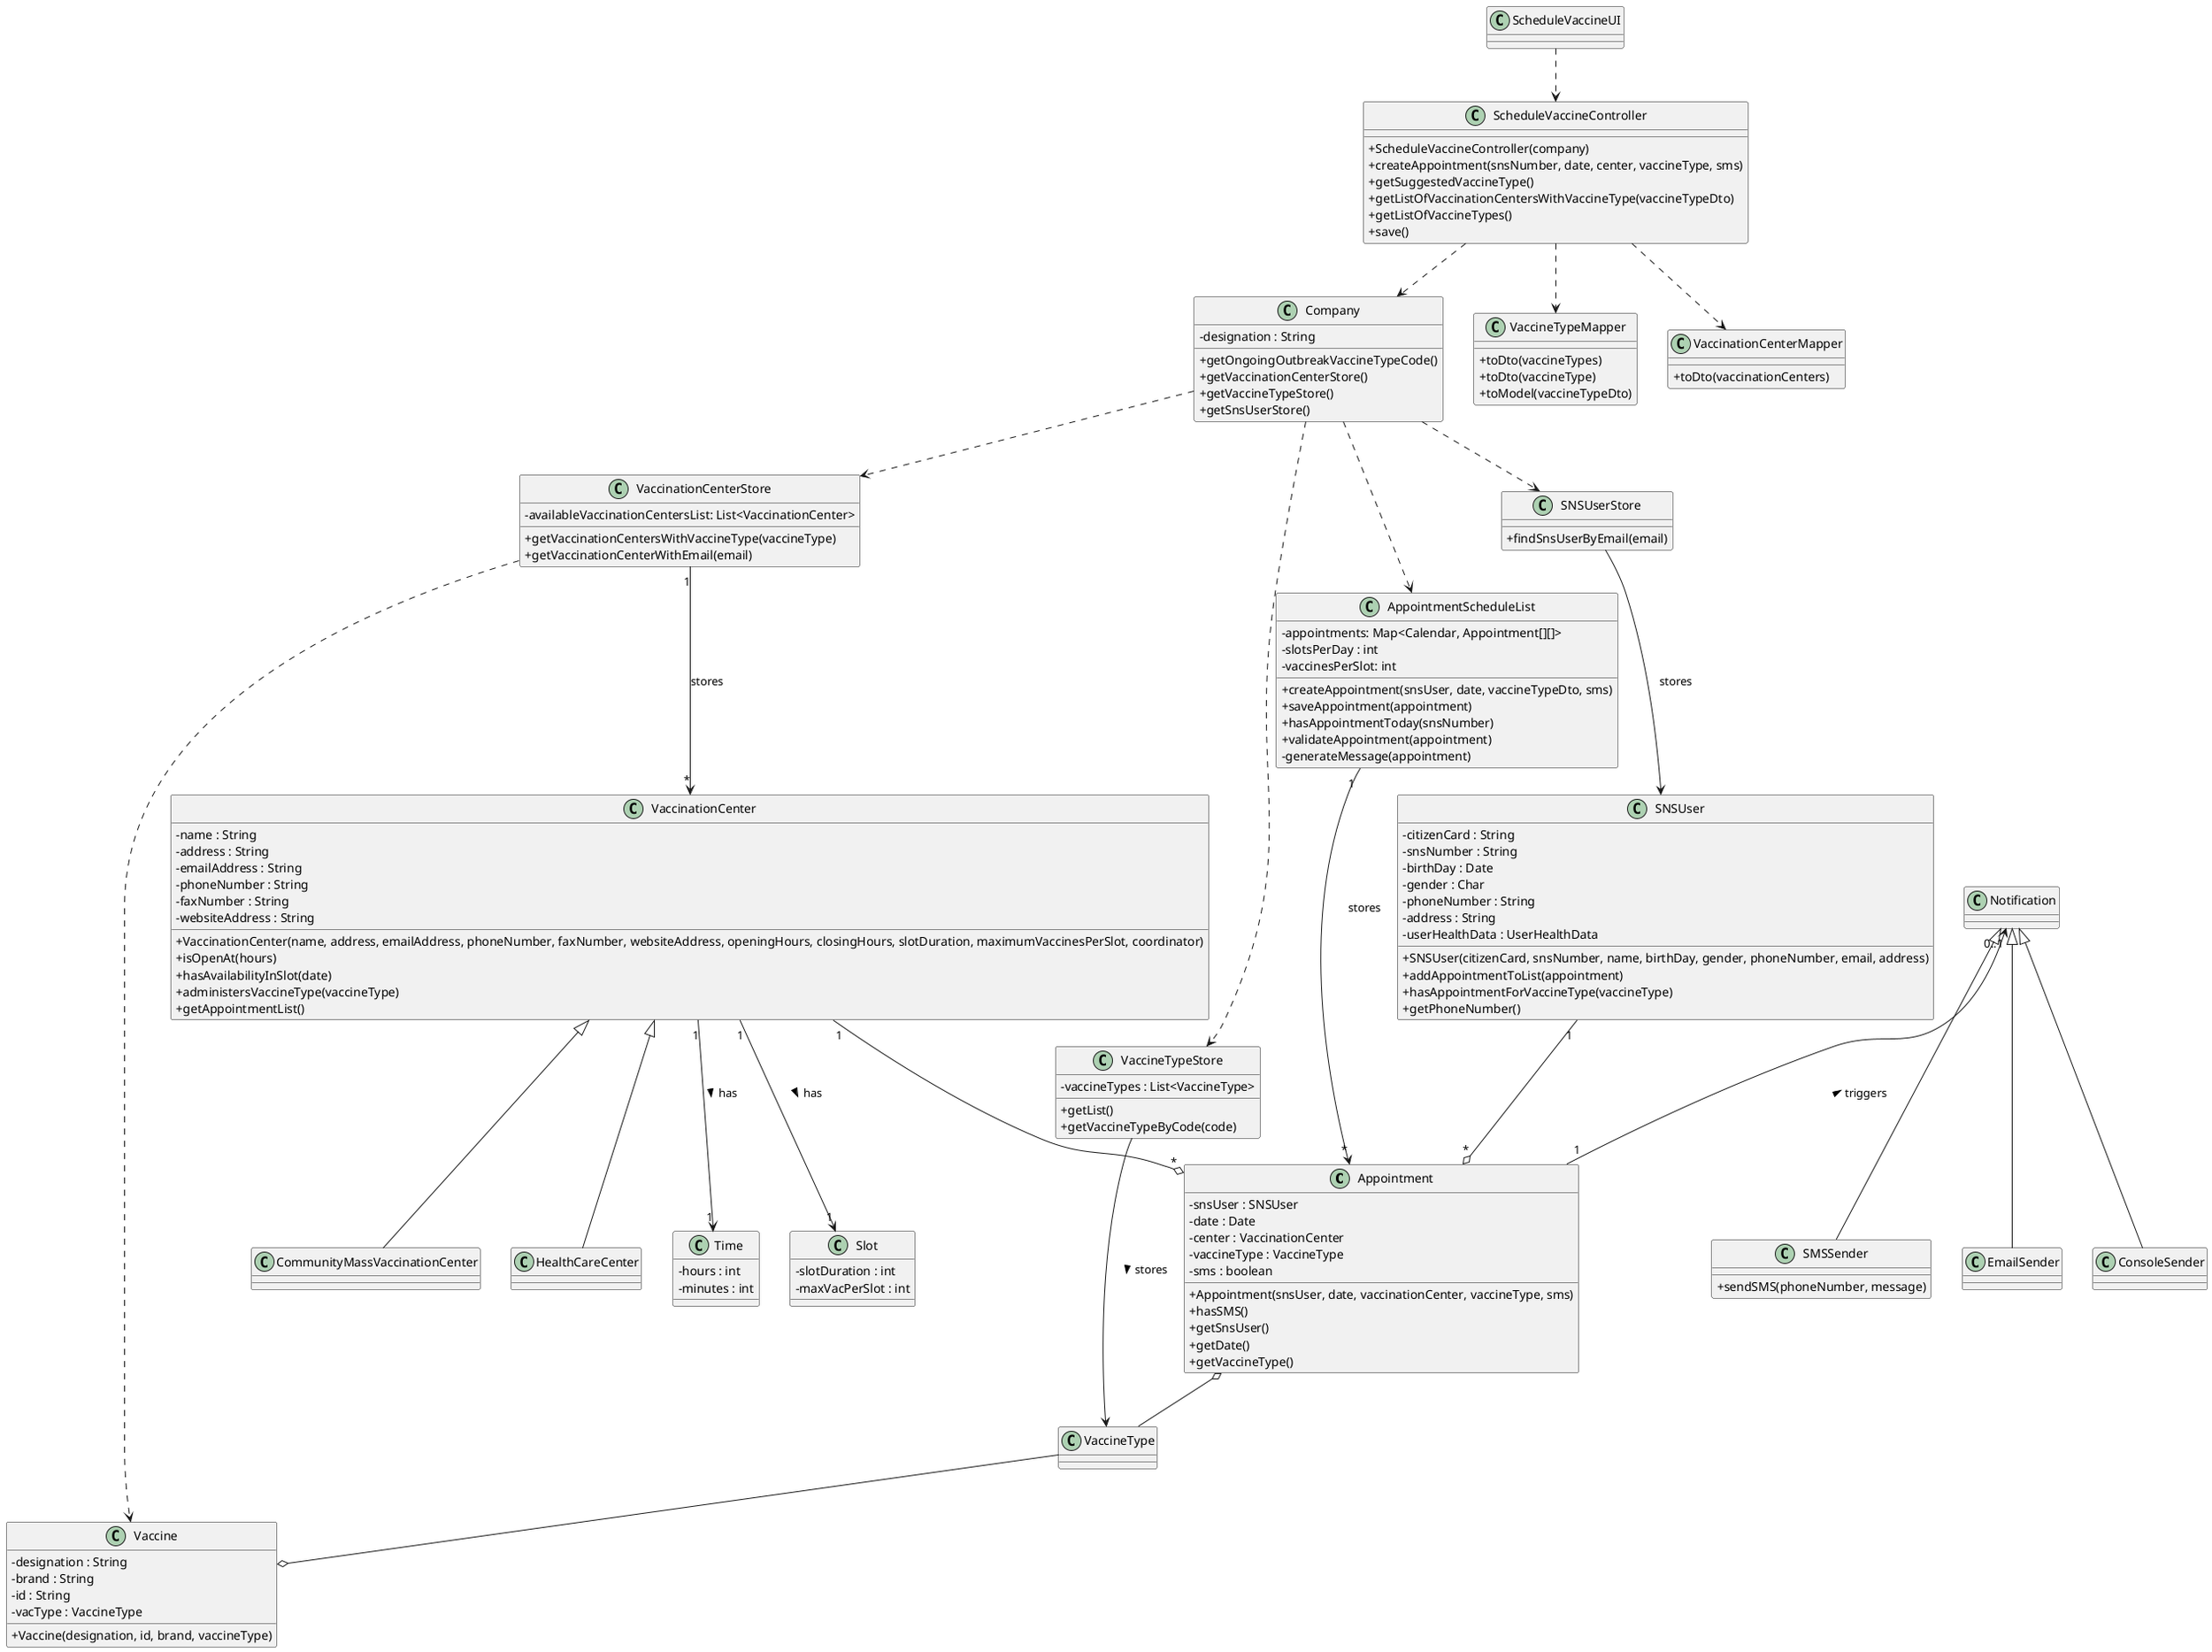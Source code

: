 @startuml US01_CD
skinparam classAttributeIconSize 0

class Appointment {
  - snsUser : SNSUser
  - date : Date
  - center : VaccinationCenter
  - vaccineType : VaccineType
  - sms : boolean
  +Appointment(snsUser, date, vaccinationCenter, vaccineType, sms)
  +hasSMS()
  +getSnsUser()
  +getDate()
  +getVaccineType()
}

class AppointmentScheduleList {
  -appointments: Map<Calendar, Appointment[][]>
  -slotsPerDay : int
  -vaccinesPerSlot: int
  +createAppointment(snsUser, date, vaccineTypeDto, sms)
  +saveAppointment(appointment)
  +hasAppointmentToday(snsNumber)
  +validateAppointment(appointment)
  -generateMessage(appointment)
}

class Vaccine   {
  -designation : String
  -brand : String
  -id : String
  -vacType : VaccineType

  +Vaccine(designation, id, brand, vaccineType)
}

class ScheduleVaccineUI {}

class ScheduleVaccineController {
  +ScheduleVaccineController(company)
  +createAppointment(snsNumber, date, center, vaccineType, sms)
  +getSuggestedVaccineType()
  +getListOfVaccinationCentersWithVaccineType(vaccineTypeDto)
  +getListOfVaccineTypes()
  +save()
}

class Company {
  -designation : String
  +getOngoingOutbreakVaccineTypeCode()
  +getVaccinationCenterStore()
  +getVaccineTypeStore()
  +getSnsUserStore()
}

class SNSUser {
  -citizenCard : String 
  -snsNumber : String 
  -birthDay : Date 
  -gender : Char
  -phoneNumber : String 
  -address : String
  -userHealthData : UserHealthData
  +SNSUser(citizenCard, snsNumber, name, birthDay, gender, phoneNumber, email, address)
  +addAppointmentToList(appointment)
  +hasAppointmentForVaccineType(vaccineType)
  +getPhoneNumber()
}

class VaccinationCenter{
  -name : String
  -address : String
  -emailAddress : String
  -phoneNumber : String
  -faxNumber : String
  -websiteAddress : String
  +VaccinationCenter(name, address, emailAddress, phoneNumber, faxNumber, websiteAddress, openingHours, closingHours, slotDuration, maximumVaccinesPerSlot, coordinator)
  +isOpenAt(hours)
  +hasAvailabilityInSlot(date)
  +administersVaccineType(vaccineType)
  +getAppointmentList()
}

class Time {
  -hours : int
  -minutes : int
}

class Slot {
  -slotDuration : int
  -maxVacPerSlot : int
}

class VaccinationCenterStore {
  -availableVaccinationCentersList: List<VaccinationCenter>
  +getVaccinationCentersWithVaccineType(vaccineType)
  +getVaccinationCenterWithEmail(email)
}

class VaccineType {}

class VaccineTypeStore {
  -vaccineTypes : List<VaccineType>
  +getList()
  +getVaccineTypeByCode(code)
}

class SMSSender {
  +sendSMS(phoneNumber, message)
}

class VaccineTypeMapper {
  +toDto(vaccineTypes)
  +toDto(vaccineType)
  +toModel(vaccineTypeDto)
}

class VaccinationCenterMapper {
  +toDto(vaccinationCenters)
}

class SNSUserStore {
  +findSnsUserByEmail(email)                           
}

class CommunityMassVaccinationCenter {}

class HealthCareCenter {}


ScheduleVaccineUI ..> ScheduleVaccineController

ScheduleVaccineController ..> Company
ScheduleVaccineController ..> VaccinationCenterMapper
ScheduleVaccineController ..> VaccineTypeMapper 

Company ..> VaccinationCenterStore
Company ..> VaccineTypeStore
Company ..> AppointmentScheduleList
Company ..> SNSUserStore

VaccinationCenterStore "1" --> "*" VaccinationCenter : stores
VaccinationCenterStore ..> Vaccine

SNSUser "1" --o "*" Appointment

AppointmentScheduleList "1" --> "*" Appointment : stores

Appointment o-- VaccineType

Notification "0..1" <-- "1" Appointment : triggers <

Notification <|-- SMSSender
Notification <|-- EmailSender
Notification <|-- ConsoleSender

VaccineType --o Vaccine 

VaccineTypeStore --> VaccineType : stores > 

SNSUserStore --> SNSUser : stores

VaccinationCenter <|-- CommunityMassVaccinationCenter
VaccinationCenter <|-- HealthCareCenter
VaccinationCenter "1" --o "*" Appointment
VaccinationCenter "1" --> "1" Slot : has >
VaccinationCenter "1" --> "1" Time : has >

@enduml